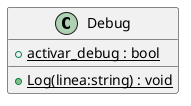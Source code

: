 @startuml
class Debug {
    + {static} activar_debug : bool
    + {static} Log(linea:string) : void
}
@enduml

